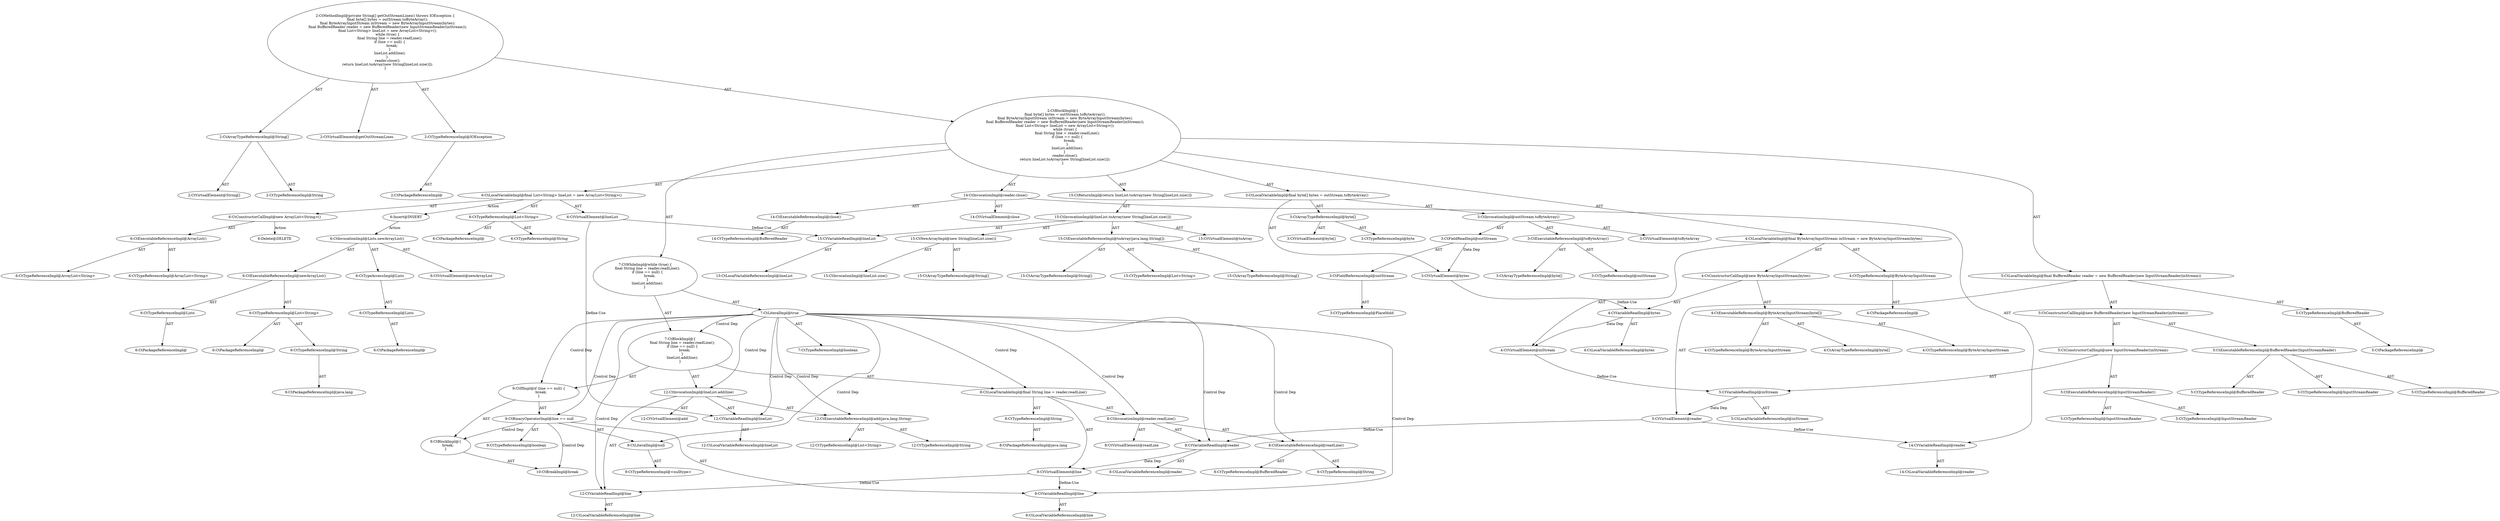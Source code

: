 digraph "getOutStreamLines#?" {
0 [label="2:CtVirtualElement@String[]" shape=ellipse]
1 [label="2:CtArrayTypeReferenceImpl@String[]" shape=ellipse]
2 [label="2:CtTypeReferenceImpl@String" shape=ellipse]
3 [label="2:CtVirtualElement@getOutStreamLines" shape=ellipse]
4 [label="2:CtTypeReferenceImpl@IOException" shape=ellipse]
5 [label="2:CtPackageReferenceImpl@" shape=ellipse]
6 [label="3:CtVirtualElement@byte[]" shape=ellipse]
7 [label="3:CtArrayTypeReferenceImpl@byte[]" shape=ellipse]
8 [label="3:CtTypeReferenceImpl@byte" shape=ellipse]
9 [label="3:CtExecutableReferenceImpl@toByteArray()" shape=ellipse]
10 [label="3:CtTypeReferenceImpl@outStream" shape=ellipse]
11 [label="3:CtArrayTypeReferenceImpl@byte[]" shape=ellipse]
12 [label="3:CtVirtualElement@toByteArray" shape=ellipse]
13 [label="3:CtFieldReferenceImpl@outStream" shape=ellipse]
14 [label="3:CtTypeReferenceImpl@PlaceHold" shape=ellipse]
15 [label="3:CtFieldReadImpl@outStream" shape=ellipse]
16 [label="3:CtInvocationImpl@outStream.toByteArray()" shape=ellipse]
17 [label="3:CtVirtualElement@bytes" shape=ellipse]
18 [label="3:CtLocalVariableImpl@final byte[] bytes = outStream.toByteArray()" shape=ellipse]
19 [label="4:CtTypeReferenceImpl@ByteArrayInputStream" shape=ellipse]
20 [label="4:CtPackageReferenceImpl@" shape=ellipse]
21 [label="4:CtExecutableReferenceImpl@ByteArrayInputStream(byte[])" shape=ellipse]
22 [label="4:CtTypeReferenceImpl@ByteArrayInputStream" shape=ellipse]
23 [label="4:CtTypeReferenceImpl@ByteArrayInputStream" shape=ellipse]
24 [label="4:CtArrayTypeReferenceImpl@byte[]" shape=ellipse]
25 [label="4:CtVariableReadImpl@bytes" shape=ellipse]
26 [label="4:CtLocalVariableReferenceImpl@bytes" shape=ellipse]
27 [label="4:CtConstructorCallImpl@new ByteArrayInputStream(bytes)" shape=ellipse]
28 [label="4:CtVirtualElement@inStream" shape=ellipse]
29 [label="4:CtLocalVariableImpl@final ByteArrayInputStream inStream = new ByteArrayInputStream(bytes)" shape=ellipse]
30 [label="5:CtTypeReferenceImpl@BufferedReader" shape=ellipse]
31 [label="5:CtPackageReferenceImpl@" shape=ellipse]
32 [label="5:CtExecutableReferenceImpl@BufferedReader(InputStreamReader)" shape=ellipse]
33 [label="5:CtTypeReferenceImpl@BufferedReader" shape=ellipse]
34 [label="5:CtTypeReferenceImpl@BufferedReader" shape=ellipse]
35 [label="5:CtTypeReferenceImpl@InputStreamReader" shape=ellipse]
36 [label="5:CtExecutableReferenceImpl@InputStreamReader()" shape=ellipse]
37 [label="5:CtTypeReferenceImpl@InputStreamReader" shape=ellipse]
38 [label="5:CtTypeReferenceImpl@InputStreamReader" shape=ellipse]
39 [label="5:CtVariableReadImpl@inStream" shape=ellipse]
40 [label="5:CtLocalVariableReferenceImpl@inStream" shape=ellipse]
41 [label="5:CtConstructorCallImpl@new InputStreamReader(inStream)" shape=ellipse]
42 [label="5:CtConstructorCallImpl@new BufferedReader(new InputStreamReader(inStream))" shape=ellipse]
43 [label="5:CtVirtualElement@reader" shape=ellipse]
44 [label="5:CtLocalVariableImpl@final BufferedReader reader = new BufferedReader(new InputStreamReader(inStream))" shape=ellipse]
45 [label="6:CtTypeReferenceImpl@List<String>" shape=ellipse]
46 [label="6:CtPackageReferenceImpl@" shape=ellipse]
47 [label="6:CtTypeReferenceImpl@String" shape=ellipse]
48 [label="6:CtExecutableReferenceImpl@ArrayList()" shape=ellipse]
49 [label="6:CtTypeReferenceImpl@ArrayList<String>" shape=ellipse]
50 [label="6:CtTypeReferenceImpl@ArrayList<String>" shape=ellipse]
51 [label="6:CtConstructorCallImpl@new ArrayList<String>()" shape=ellipse]
52 [label="6:CtVirtualElement@lineList" shape=ellipse]
53 [label="6:CtLocalVariableImpl@final List<String> lineList = new ArrayList<String>()" shape=ellipse]
54 [label="7:CtLiteralImpl@true" shape=ellipse]
55 [label="7:CtTypeReferenceImpl@boolean" shape=ellipse]
56 [label="8:CtTypeReferenceImpl@String" shape=ellipse]
57 [label="8:CtPackageReferenceImpl@java.lang" shape=ellipse]
58 [label="8:CtExecutableReferenceImpl@readLine()" shape=ellipse]
59 [label="8:CtTypeReferenceImpl@BufferedReader" shape=ellipse]
60 [label="8:CtTypeReferenceImpl@String" shape=ellipse]
61 [label="8:CtVirtualElement@readLine" shape=ellipse]
62 [label="8:CtVariableReadImpl@reader" shape=ellipse]
63 [label="8:CtLocalVariableReferenceImpl@reader" shape=ellipse]
64 [label="8:CtInvocationImpl@reader.readLine()" shape=ellipse]
65 [label="8:CtVirtualElement@line" shape=ellipse]
66 [label="8:CtLocalVariableImpl@final String line = reader.readLine()" shape=ellipse]
67 [label="9:CtVariableReadImpl@line" shape=ellipse]
68 [label="9:CtLocalVariableReferenceImpl@line" shape=ellipse]
69 [label="9:CtLiteralImpl@null" shape=ellipse]
70 [label="9:CtTypeReferenceImpl@<nulltype>" shape=ellipse]
71 [label="9:CtBinaryOperatorImpl@line == null" shape=ellipse]
72 [label="9:CtTypeReferenceImpl@boolean" shape=ellipse]
73 [label="10:CtBreakImpl@break" shape=ellipse]
74 [label="9:CtBlockImpl@\{
    break;
\}" shape=ellipse]
75 [label="9:CtIfImpl@if (line == null) \{
    break;
\}" shape=ellipse]
76 [label="12:CtExecutableReferenceImpl@add(java.lang.String)" shape=ellipse]
77 [label="12:CtTypeReferenceImpl@List<String>" shape=ellipse]
78 [label="12:CtTypeReferenceImpl@String" shape=ellipse]
79 [label="12:CtVirtualElement@add" shape=ellipse]
80 [label="12:CtVariableReadImpl@lineList" shape=ellipse]
81 [label="12:CtLocalVariableReferenceImpl@lineList" shape=ellipse]
82 [label="12:CtVariableReadImpl@line" shape=ellipse]
83 [label="12:CtLocalVariableReferenceImpl@line" shape=ellipse]
84 [label="12:CtInvocationImpl@lineList.add(line)" shape=ellipse]
85 [label="7:CtBlockImpl@\{
    final String line = reader.readLine();
    if (line == null) \{
        break;
    \}
    lineList.add(line);
\}" shape=ellipse]
86 [label="7:CtWhileImpl@while (true) \{
    final String line = reader.readLine();
    if (line == null) \{
        break;
    \}
    lineList.add(line);
\} " shape=ellipse]
87 [label="14:CtExecutableReferenceImpl@close()" shape=ellipse]
88 [label="14:CtTypeReferenceImpl@BufferedReader" shape=ellipse]
89 [label="14:CtVirtualElement@close" shape=ellipse]
90 [label="14:CtVariableReadImpl@reader" shape=ellipse]
91 [label="14:CtLocalVariableReferenceImpl@reader" shape=ellipse]
92 [label="14:CtInvocationImpl@reader.close()" shape=ellipse]
93 [label="15:CtExecutableReferenceImpl@toArray(java.lang.String[])" shape=ellipse]
94 [label="15:CtTypeReferenceImpl@List<String>" shape=ellipse]
95 [label="15:CtArrayTypeReferenceImpl@String[]" shape=ellipse]
96 [label="15:CtArrayTypeReferenceImpl@String[]" shape=ellipse]
97 [label="15:CtVirtualElement@toArray" shape=ellipse]
98 [label="15:CtVariableReadImpl@lineList" shape=ellipse]
99 [label="15:CtLocalVariableReferenceImpl@lineList" shape=ellipse]
100 [label="15:CtNewArrayImpl@new String[lineList.size()]" shape=ellipse]
101 [label="15:CtArrayTypeReferenceImpl@String[]" shape=ellipse]
102 [label="15:CtInvocationImpl@lineList.size()" shape=ellipse]
103 [label="15:CtInvocationImpl@lineList.toArray(new String[lineList.size()])" shape=ellipse]
104 [label="15:CtReturnImpl@return lineList.toArray(new String[lineList.size()])" shape=ellipse]
105 [label="2:CtBlockImpl@\{
    final byte[] bytes = outStream.toByteArray();
    final ByteArrayInputStream inStream = new ByteArrayInputStream(bytes);
    final BufferedReader reader = new BufferedReader(new InputStreamReader(inStream));
    final List<String> lineList = new ArrayList<String>();
    while (true) \{
        final String line = reader.readLine();
        if (line == null) \{
            break;
        \}
        lineList.add(line);
    \} 
    reader.close();
    return lineList.toArray(new String[lineList.size()]);
\}" shape=ellipse]
106 [label="2:CtMethodImpl@private String[] getOutStreamLines() throws IOException \{
    final byte[] bytes = outStream.toByteArray();
    final ByteArrayInputStream inStream = new ByteArrayInputStream(bytes);
    final BufferedReader reader = new BufferedReader(new InputStreamReader(inStream));
    final List<String> lineList = new ArrayList<String>();
    while (true) \{
        final String line = reader.readLine();
        if (line == null) \{
            break;
        \}
        lineList.add(line);
    \} 
    reader.close();
    return lineList.toArray(new String[lineList.size()]);
\}" shape=ellipse]
107 [label="6:Delete@DELETE" shape=ellipse]
108 [label="6:Insert@INSERT" shape=ellipse]
109 [label="6:CtPackageReferenceImpl@" shape=ellipse]
110 [label="6:CtTypeReferenceImpl@Lists" shape=ellipse]
111 [label="6:CtTypeAccessImpl@Lists" shape=ellipse]
112 [label="6:CtPackageReferenceImpl@" shape=ellipse]
113 [label="6:CtTypeReferenceImpl@Lists" shape=ellipse]
114 [label="6:CtPackageReferenceImpl@" shape=ellipse]
115 [label="6:CtPackageReferenceImpl@java.lang" shape=ellipse]
116 [label="6:CtTypeReferenceImpl@String" shape=ellipse]
117 [label="6:CtTypeReferenceImpl@List<String>" shape=ellipse]
118 [label="6:CtExecutableReferenceImpl@newArrayList()" shape=ellipse]
119 [label="6:CtInvocationImpl@Lists.newArrayList()" shape=ellipse]
120 [label="6:CtVirtualElement@newArrayList" shape=ellipse]
1 -> 0 [label="AST"];
1 -> 2 [label="AST"];
4 -> 5 [label="AST"];
7 -> 6 [label="AST"];
7 -> 8 [label="AST"];
9 -> 10 [label="AST"];
9 -> 11 [label="AST"];
13 -> 14 [label="AST"];
15 -> 13 [label="AST"];
15 -> 17 [label="Data Dep"];
16 -> 12 [label="AST"];
16 -> 15 [label="AST"];
16 -> 9 [label="AST"];
17 -> 25 [label="Define-Use"];
18 -> 17 [label="AST"];
18 -> 7 [label="AST"];
18 -> 16 [label="AST"];
19 -> 20 [label="AST"];
21 -> 22 [label="AST"];
21 -> 23 [label="AST"];
21 -> 24 [label="AST"];
25 -> 26 [label="AST"];
25 -> 28 [label="Data Dep"];
27 -> 21 [label="AST"];
27 -> 25 [label="AST"];
28 -> 39 [label="Define-Use"];
29 -> 28 [label="AST"];
29 -> 19 [label="AST"];
29 -> 27 [label="AST"];
30 -> 31 [label="AST"];
32 -> 33 [label="AST"];
32 -> 34 [label="AST"];
32 -> 35 [label="AST"];
36 -> 37 [label="AST"];
36 -> 38 [label="AST"];
39 -> 40 [label="AST"];
39 -> 43 [label="Data Dep"];
41 -> 36 [label="AST"];
41 -> 39 [label="AST"];
42 -> 32 [label="AST"];
42 -> 41 [label="AST"];
43 -> 62 [label="Define-Use"];
43 -> 90 [label="Define-Use"];
44 -> 43 [label="AST"];
44 -> 30 [label="AST"];
44 -> 42 [label="AST"];
45 -> 46 [label="AST"];
45 -> 47 [label="AST"];
48 -> 49 [label="AST"];
48 -> 50 [label="AST"];
51 -> 48 [label="AST"];
51 -> 107 [label="Action"];
52 -> 80 [label="Define-Use"];
52 -> 98 [label="Define-Use"];
53 -> 52 [label="AST"];
53 -> 45 [label="AST"];
53 -> 51 [label="AST"];
53 -> 108 [label="Action"];
54 -> 55 [label="AST"];
54 -> 85 [label="Control Dep"];
54 -> 66 [label="Control Dep"];
54 -> 64 [label="Control Dep"];
54 -> 58 [label="Control Dep"];
54 -> 62 [label="Control Dep"];
54 -> 75 [label="Control Dep"];
54 -> 71 [label="Control Dep"];
54 -> 67 [label="Control Dep"];
54 -> 69 [label="Control Dep"];
54 -> 84 [label="Control Dep"];
54 -> 76 [label="Control Dep"];
54 -> 80 [label="Control Dep"];
54 -> 82 [label="Control Dep"];
56 -> 57 [label="AST"];
58 -> 59 [label="AST"];
58 -> 60 [label="AST"];
62 -> 63 [label="AST"];
62 -> 65 [label="Data Dep"];
64 -> 61 [label="AST"];
64 -> 62 [label="AST"];
64 -> 58 [label="AST"];
65 -> 67 [label="Define-Use"];
65 -> 82 [label="Define-Use"];
66 -> 65 [label="AST"];
66 -> 56 [label="AST"];
66 -> 64 [label="AST"];
67 -> 68 [label="AST"];
69 -> 70 [label="AST"];
71 -> 72 [label="AST"];
71 -> 67 [label="AST"];
71 -> 69 [label="AST"];
71 -> 74 [label="Control Dep"];
71 -> 73 [label="Control Dep"];
74 -> 73 [label="AST"];
75 -> 71 [label="AST"];
75 -> 74 [label="AST"];
76 -> 77 [label="AST"];
76 -> 78 [label="AST"];
80 -> 81 [label="AST"];
82 -> 83 [label="AST"];
84 -> 79 [label="AST"];
84 -> 80 [label="AST"];
84 -> 76 [label="AST"];
84 -> 82 [label="AST"];
85 -> 66 [label="AST"];
85 -> 75 [label="AST"];
85 -> 84 [label="AST"];
86 -> 54 [label="AST"];
86 -> 85 [label="AST"];
87 -> 88 [label="AST"];
90 -> 91 [label="AST"];
92 -> 89 [label="AST"];
92 -> 90 [label="AST"];
92 -> 87 [label="AST"];
93 -> 94 [label="AST"];
93 -> 95 [label="AST"];
93 -> 96 [label="AST"];
98 -> 99 [label="AST"];
100 -> 101 [label="AST"];
100 -> 102 [label="AST"];
103 -> 97 [label="AST"];
103 -> 98 [label="AST"];
103 -> 93 [label="AST"];
103 -> 100 [label="AST"];
104 -> 103 [label="AST"];
105 -> 18 [label="AST"];
105 -> 29 [label="AST"];
105 -> 44 [label="AST"];
105 -> 53 [label="AST"];
105 -> 86 [label="AST"];
105 -> 92 [label="AST"];
105 -> 104 [label="AST"];
106 -> 3 [label="AST"];
106 -> 1 [label="AST"];
106 -> 4 [label="AST"];
106 -> 105 [label="AST"];
108 -> 119 [label="Action"];
110 -> 109 [label="AST"];
111 -> 110 [label="AST"];
113 -> 112 [label="AST"];
116 -> 115 [label="AST"];
117 -> 114 [label="AST"];
117 -> 116 [label="AST"];
118 -> 113 [label="AST"];
118 -> 117 [label="AST"];
119 -> 120 [label="AST"];
119 -> 111 [label="AST"];
119 -> 118 [label="AST"];
}